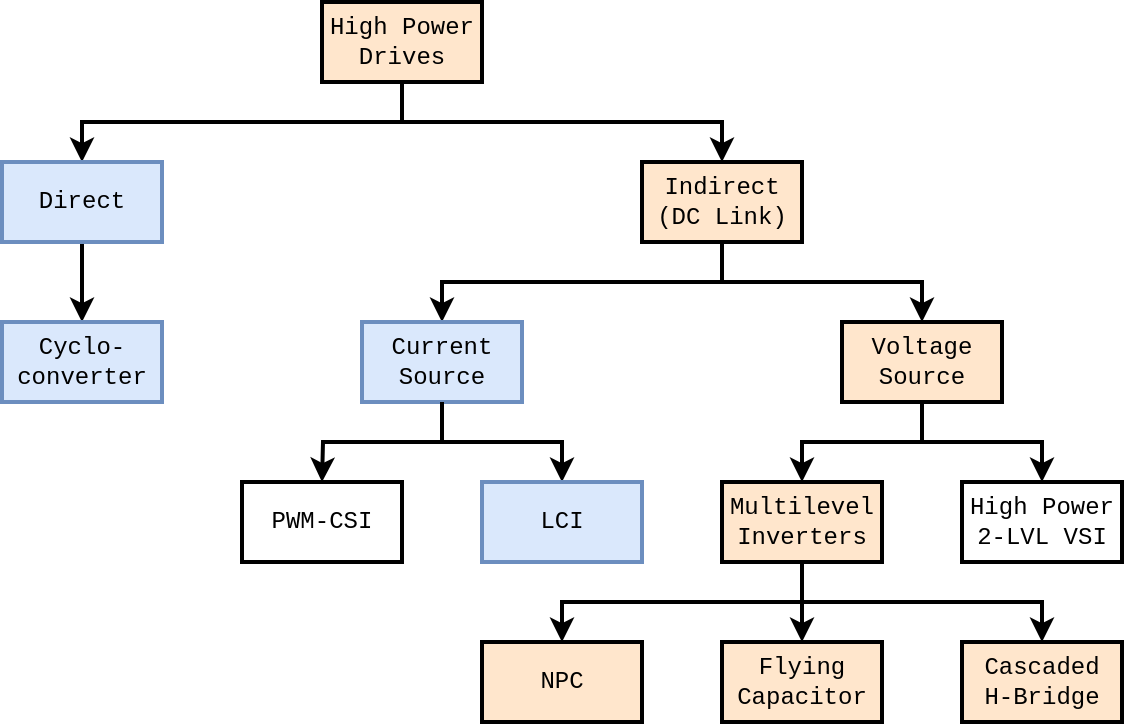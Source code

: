 <mxfile version="10.7.1" type="github"><diagram id="y4lsWCy5thFa4ZXs50YR" name="Page-1"><mxGraphModel dx="664" dy="372" grid="1" gridSize="10" guides="1" tooltips="1" connect="1" arrows="1" fold="1" page="1" pageScale="1" pageWidth="827" pageHeight="1169" math="0" shadow="0"><root><mxCell id="0"/><mxCell id="1" parent="0"/><mxCell id="ZJgaHWq3lbpuGeo3CUf--1" style="edgeStyle=orthogonalEdgeStyle;rounded=0;orthogonalLoop=1;jettySize=auto;html=1;exitX=0.5;exitY=1;exitDx=0;exitDy=0;entryX=0.5;entryY=0;entryDx=0;entryDy=0;fontFamily=Courier New;fontSize=10;strokeWidth=2;" edge="1" parent="1" source="ZJgaHWq3lbpuGeo3CUf--2" target="ZJgaHWq3lbpuGeo3CUf--4"><mxGeometry relative="1" as="geometry"/></mxCell><mxCell id="ZJgaHWq3lbpuGeo3CUf--2" value="High Power Drives" style="rounded=0;whiteSpace=wrap;html=1;fontFamily=Courier New;strokeWidth=2;fillColor=#FFE6CC;" vertex="1" parent="1"><mxGeometry x="410" y="480" width="80" height="40" as="geometry"/></mxCell><mxCell id="ZJgaHWq3lbpuGeo3CUf--3" style="edgeStyle=orthogonalEdgeStyle;rounded=0;orthogonalLoop=1;jettySize=auto;html=1;exitX=0.5;exitY=1;exitDx=0;exitDy=0;entryX=0.5;entryY=0;entryDx=0;entryDy=0;strokeWidth=2;fontFamily=Courier New;fontSize=10;" edge="1" parent="1" source="ZJgaHWq3lbpuGeo3CUf--4" target="ZJgaHWq3lbpuGeo3CUf--8"><mxGeometry relative="1" as="geometry"/></mxCell><mxCell id="ZJgaHWq3lbpuGeo3CUf--4" value="&lt;div&gt;Direct&lt;/div&gt;" style="rounded=0;whiteSpace=wrap;html=1;fontFamily=Courier New;strokeWidth=2;fillColor=#dae8fc;strokeColor=#6c8ebf;" vertex="1" parent="1"><mxGeometry x="250" y="560" width="80" height="40" as="geometry"/></mxCell><mxCell id="ZJgaHWq3lbpuGeo3CUf--5" style="edgeStyle=orthogonalEdgeStyle;rounded=0;orthogonalLoop=1;jettySize=auto;html=1;exitX=0.5;exitY=1;exitDx=0;exitDy=0;entryX=0.5;entryY=0;entryDx=0;entryDy=0;fontFamily=Courier New;fontSize=10;strokeWidth=2;" edge="1" parent="1" source="ZJgaHWq3lbpuGeo3CUf--2" target="ZJgaHWq3lbpuGeo3CUf--7"><mxGeometry relative="1" as="geometry"/></mxCell><mxCell id="ZJgaHWq3lbpuGeo3CUf--6" style="edgeStyle=orthogonalEdgeStyle;rounded=0;orthogonalLoop=1;jettySize=auto;html=1;exitX=0.5;exitY=1;exitDx=0;exitDy=0;entryX=0.5;entryY=0;entryDx=0;entryDy=0;strokeWidth=2;fontFamily=Courier New;fontSize=10;" edge="1" parent="1" source="ZJgaHWq3lbpuGeo3CUf--7" target="ZJgaHWq3lbpuGeo3CUf--10"><mxGeometry relative="1" as="geometry"/></mxCell><mxCell id="ZJgaHWq3lbpuGeo3CUf--7" value="&lt;div&gt;Indirect&lt;/div&gt;&lt;div&gt;&lt;font style=&quot;font-size: 12px&quot;&gt;(DC Link&lt;/font&gt;&lt;font style=&quot;font-size: 12px&quot;&gt;)&lt;/font&gt;&lt;/div&gt;" style="rounded=0;whiteSpace=wrap;html=1;fontFamily=Courier New;strokeWidth=2;fillColor=#FFE6CC;" vertex="1" parent="1"><mxGeometry x="570" y="560" width="80" height="40" as="geometry"/></mxCell><mxCell id="ZJgaHWq3lbpuGeo3CUf--8" value="&lt;div&gt;Cyclo-&lt;/div&gt;&lt;div&gt;converter&lt;br&gt;&lt;/div&gt;" style="rounded=0;whiteSpace=wrap;html=1;fontFamily=Courier New;strokeWidth=2;fillColor=#dae8fc;strokeColor=#6c8ebf;" vertex="1" parent="1"><mxGeometry x="250" y="640" width="80" height="40" as="geometry"/></mxCell><mxCell id="ZJgaHWq3lbpuGeo3CUf--9" style="edgeStyle=orthogonalEdgeStyle;rounded=0;orthogonalLoop=1;jettySize=auto;html=1;exitX=0.5;exitY=1;exitDx=0;exitDy=0;entryX=0.5;entryY=0;entryDx=0;entryDy=0;strokeWidth=2;fontFamily=Courier New;fontSize=10;" edge="1" parent="1" source="ZJgaHWq3lbpuGeo3CUf--10"><mxGeometry relative="1" as="geometry"><mxPoint x="410" y="720" as="targetPoint"/></mxGeometry></mxCell><mxCell id="ZJgaHWq3lbpuGeo3CUf--10" value="&lt;div&gt;Current&lt;/div&gt;&lt;div&gt;Source&lt;br&gt;&lt;/div&gt;" style="rounded=0;whiteSpace=wrap;html=1;fontFamily=Courier New;strokeWidth=2;fillColor=#dae8fc;strokeColor=#6c8ebf;" vertex="1" parent="1"><mxGeometry x="430" y="640" width="80" height="40" as="geometry"/></mxCell><mxCell id="ZJgaHWq3lbpuGeo3CUf--11" style="edgeStyle=orthogonalEdgeStyle;rounded=0;orthogonalLoop=1;jettySize=auto;html=1;exitX=0.5;exitY=1;exitDx=0;exitDy=0;strokeWidth=2;fontFamily=Courier New;fontSize=10;entryX=0.5;entryY=0;entryDx=0;entryDy=0;" edge="1" parent="1" source="ZJgaHWq3lbpuGeo3CUf--7" target="ZJgaHWq3lbpuGeo3CUf--13"><mxGeometry relative="1" as="geometry"><mxPoint x="570" y="600" as="sourcePoint"/><Array as="points"><mxPoint x="610" y="620"/><mxPoint x="710" y="620"/></Array></mxGeometry></mxCell><mxCell id="ZJgaHWq3lbpuGeo3CUf--12" style="edgeStyle=orthogonalEdgeStyle;rounded=0;orthogonalLoop=1;jettySize=auto;html=1;exitX=0.5;exitY=1;exitDx=0;exitDy=0;entryX=0.5;entryY=0;entryDx=0;entryDy=0;strokeWidth=2;fontFamily=Courier New;fontSize=10;" edge="1" parent="1" source="ZJgaHWq3lbpuGeo3CUf--13" target="ZJgaHWq3lbpuGeo3CUf--18"><mxGeometry relative="1" as="geometry"/></mxCell><mxCell id="ZJgaHWq3lbpuGeo3CUf--13" value="&lt;div&gt;Voltage&lt;/div&gt;&lt;div&gt;Source&lt;br&gt;&lt;/div&gt;" style="rounded=0;whiteSpace=wrap;html=1;fontFamily=Courier New;strokeWidth=2;fillColor=#FFE6CC;" vertex="1" parent="1"><mxGeometry x="670" y="640" width="80" height="40" as="geometry"/></mxCell><mxCell id="ZJgaHWq3lbpuGeo3CUf--14" value="PWM-CSI" style="rounded=0;whiteSpace=wrap;html=1;fontFamily=Courier New;strokeWidth=2;" vertex="1" parent="1"><mxGeometry x="370" y="720" width="80" height="40" as="geometry"/></mxCell><mxCell id="ZJgaHWq3lbpuGeo3CUf--15" style="edgeStyle=orthogonalEdgeStyle;rounded=0;orthogonalLoop=1;jettySize=auto;html=1;exitX=0.5;exitY=1;exitDx=0;exitDy=0;entryX=0.5;entryY=0;entryDx=0;entryDy=0;strokeWidth=2;fontFamily=Courier New;fontSize=10;" edge="1" parent="1" source="ZJgaHWq3lbpuGeo3CUf--10" target="ZJgaHWq3lbpuGeo3CUf--16"><mxGeometry relative="1" as="geometry"/></mxCell><mxCell id="ZJgaHWq3lbpuGeo3CUf--16" value="LCI" style="rounded=0;whiteSpace=wrap;html=1;fontFamily=Courier New;strokeWidth=2;fillColor=#dae8fc;strokeColor=#6c8ebf;" vertex="1" parent="1"><mxGeometry x="490" y="720" width="80" height="40" as="geometry"/></mxCell><mxCell id="ZJgaHWq3lbpuGeo3CUf--17" style="edgeStyle=orthogonalEdgeStyle;rounded=0;orthogonalLoop=1;jettySize=auto;html=1;exitX=0.5;exitY=1;exitDx=0;exitDy=0;entryX=0.5;entryY=0;entryDx=0;entryDy=0;strokeWidth=2;fontFamily=Courier New;fontSize=10;" edge="1" parent="1" source="ZJgaHWq3lbpuGeo3CUf--18" target="ZJgaHWq3lbpuGeo3CUf--21"><mxGeometry relative="1" as="geometry"/></mxCell><mxCell id="ZJgaHWq3lbpuGeo3CUf--18" value="&lt;div&gt;Multilevel&lt;/div&gt;&lt;div&gt;Inverters&lt;br&gt;&lt;/div&gt;" style="rounded=0;whiteSpace=wrap;html=1;fontFamily=Courier New;strokeWidth=2;fillColor=#FFE6CC;" vertex="1" parent="1"><mxGeometry x="610" y="720" width="80" height="40" as="geometry"/></mxCell><mxCell id="ZJgaHWq3lbpuGeo3CUf--19" style="edgeStyle=orthogonalEdgeStyle;rounded=0;orthogonalLoop=1;jettySize=auto;html=1;exitX=0.5;exitY=1;exitDx=0;exitDy=0;entryX=0.5;entryY=0;entryDx=0;entryDy=0;strokeWidth=2;fontFamily=Courier New;fontSize=10;" edge="1" parent="1" source="ZJgaHWq3lbpuGeo3CUf--13" target="ZJgaHWq3lbpuGeo3CUf--20"><mxGeometry relative="1" as="geometry"/></mxCell><mxCell id="ZJgaHWq3lbpuGeo3CUf--20" value="&lt;div style=&quot;font-size: 12px;&quot;&gt;High Power&lt;/div&gt;&lt;div style=&quot;font-size: 12px;&quot;&gt;2-LVL VSI&lt;br style=&quot;font-size: 12px;&quot;&gt;&lt;/div&gt;" style="rounded=0;whiteSpace=wrap;html=1;fontFamily=Courier New;fontSize=12;strokeWidth=2;" vertex="1" parent="1"><mxGeometry x="730" y="720" width="80" height="40" as="geometry"/></mxCell><mxCell id="ZJgaHWq3lbpuGeo3CUf--21" value="NPC" style="rounded=0;whiteSpace=wrap;html=1;fontFamily=Courier New;strokeWidth=2;fillColor=#FFE6CC;" vertex="1" parent="1"><mxGeometry x="490" y="800" width="80" height="40" as="geometry"/></mxCell><mxCell id="ZJgaHWq3lbpuGeo3CUf--22" style="edgeStyle=orthogonalEdgeStyle;rounded=0;orthogonalLoop=1;jettySize=auto;html=1;exitX=0.5;exitY=1;exitDx=0;exitDy=0;entryX=0.5;entryY=0;entryDx=0;entryDy=0;strokeWidth=2;fontFamily=Courier New;fontSize=10;" edge="1" parent="1" source="ZJgaHWq3lbpuGeo3CUf--18" target="ZJgaHWq3lbpuGeo3CUf--23"><mxGeometry relative="1" as="geometry"/></mxCell><mxCell id="ZJgaHWq3lbpuGeo3CUf--23" value="&lt;div&gt;Flying &lt;br&gt;&lt;/div&gt;&lt;div&gt;Capacitor&lt;br&gt;&lt;/div&gt;" style="rounded=0;whiteSpace=wrap;html=1;fontFamily=Courier New;strokeWidth=2;fillColor=#FFE6CC;" vertex="1" parent="1"><mxGeometry x="610" y="800" width="80" height="40" as="geometry"/></mxCell><mxCell id="ZJgaHWq3lbpuGeo3CUf--24" style="edgeStyle=orthogonalEdgeStyle;rounded=0;orthogonalLoop=1;jettySize=auto;html=1;exitX=0.5;exitY=1;exitDx=0;exitDy=0;entryX=0.5;entryY=0;entryDx=0;entryDy=0;strokeWidth=2;fontFamily=Courier New;fontSize=10;" edge="1" parent="1" source="ZJgaHWq3lbpuGeo3CUf--18" target="ZJgaHWq3lbpuGeo3CUf--25"><mxGeometry relative="1" as="geometry"/></mxCell><mxCell id="ZJgaHWq3lbpuGeo3CUf--25" value="&lt;div&gt;Cascaded&lt;/div&gt;&lt;div&gt;H-Bridge&lt;br&gt;&lt;/div&gt;" style="rounded=0;whiteSpace=wrap;html=1;fontFamily=Courier New;strokeWidth=2;fillColor=#FFE6CC;" vertex="1" parent="1"><mxGeometry x="730" y="800" width="80" height="40" as="geometry"/></mxCell></root></mxGraphModel></diagram></mxfile>